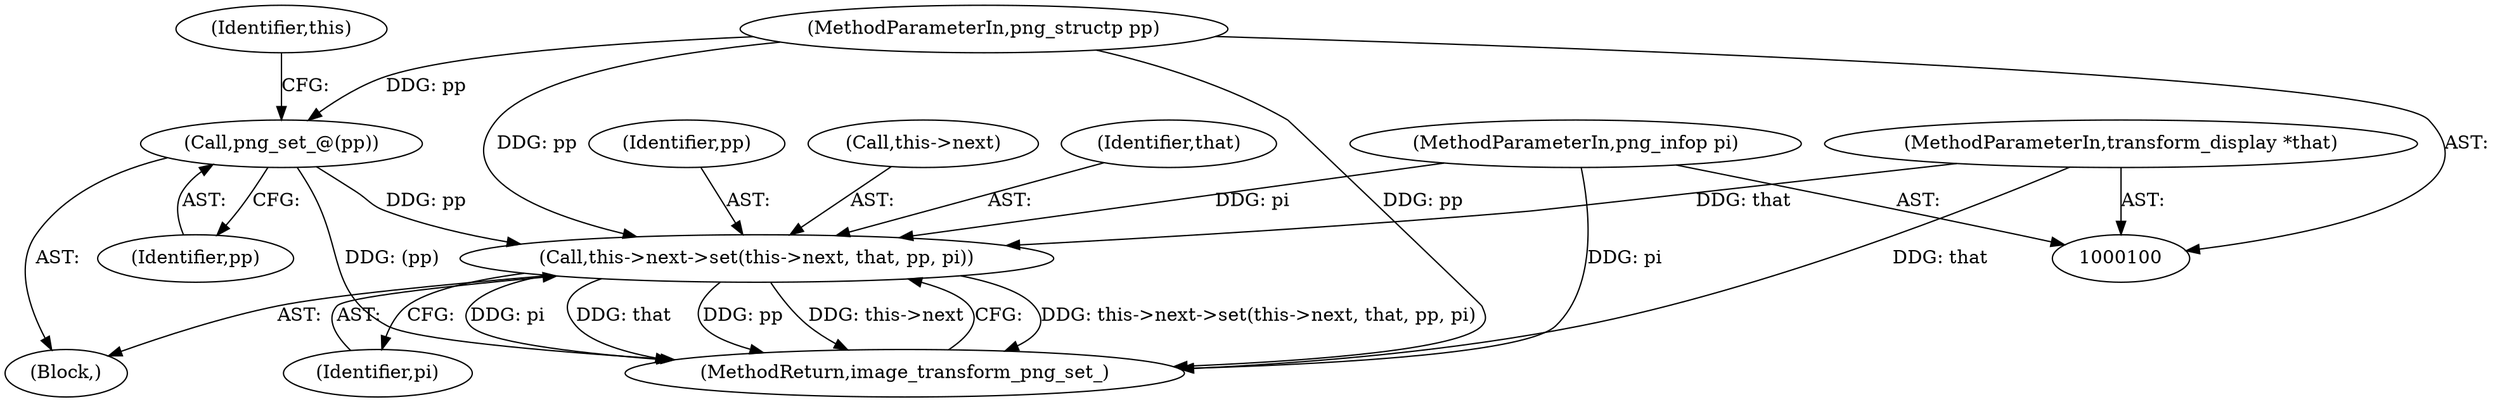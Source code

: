 digraph "1_Android_9d4853418ab2f754c2b63e091c29c5529b8b86ca_36@pointer" {
"1000108" [label="(Call,this->next->set(this->next, that, pp, pi))"];
"1000102" [label="(MethodParameterIn,transform_display *that)"];
"1000106" [label="(Call,png_set_@(pp))"];
"1000103" [label="(MethodParameterIn,png_structp pp)"];
"1000104" [label="(MethodParameterIn,png_infop pi)"];
"1000105" [label="(Block,)"];
"1000113" [label="(Identifier,pp)"];
"1000102" [label="(MethodParameterIn,transform_display *that)"];
"1000103" [label="(MethodParameterIn,png_structp pp)"];
"1000108" [label="(Call,this->next->set(this->next, that, pp, pi))"];
"1000110" [label="(Identifier,this)"];
"1000107" [label="(Identifier,pp)"];
"1000109" [label="(Call,this->next)"];
"1000104" [label="(MethodParameterIn,png_infop pi)"];
"1000115" [label="(MethodReturn,image_transform_png_set_)"];
"1000114" [label="(Identifier,pi)"];
"1000112" [label="(Identifier,that)"];
"1000106" [label="(Call,png_set_@(pp))"];
"1000108" -> "1000105"  [label="AST: "];
"1000108" -> "1000114"  [label="CFG: "];
"1000109" -> "1000108"  [label="AST: "];
"1000112" -> "1000108"  [label="AST: "];
"1000113" -> "1000108"  [label="AST: "];
"1000114" -> "1000108"  [label="AST: "];
"1000115" -> "1000108"  [label="CFG: "];
"1000108" -> "1000115"  [label="DDG: this->next->set(this->next, that, pp, pi)"];
"1000108" -> "1000115"  [label="DDG: pi"];
"1000108" -> "1000115"  [label="DDG: that"];
"1000108" -> "1000115"  [label="DDG: pp"];
"1000108" -> "1000115"  [label="DDG: this->next"];
"1000102" -> "1000108"  [label="DDG: that"];
"1000106" -> "1000108"  [label="DDG: pp"];
"1000103" -> "1000108"  [label="DDG: pp"];
"1000104" -> "1000108"  [label="DDG: pi"];
"1000102" -> "1000100"  [label="AST: "];
"1000102" -> "1000115"  [label="DDG: that"];
"1000106" -> "1000105"  [label="AST: "];
"1000106" -> "1000107"  [label="CFG: "];
"1000107" -> "1000106"  [label="AST: "];
"1000110" -> "1000106"  [label="CFG: "];
"1000106" -> "1000115"  [label="DDG: (pp)"];
"1000103" -> "1000106"  [label="DDG: pp"];
"1000103" -> "1000100"  [label="AST: "];
"1000103" -> "1000115"  [label="DDG: pp"];
"1000104" -> "1000100"  [label="AST: "];
"1000104" -> "1000115"  [label="DDG: pi"];
}
